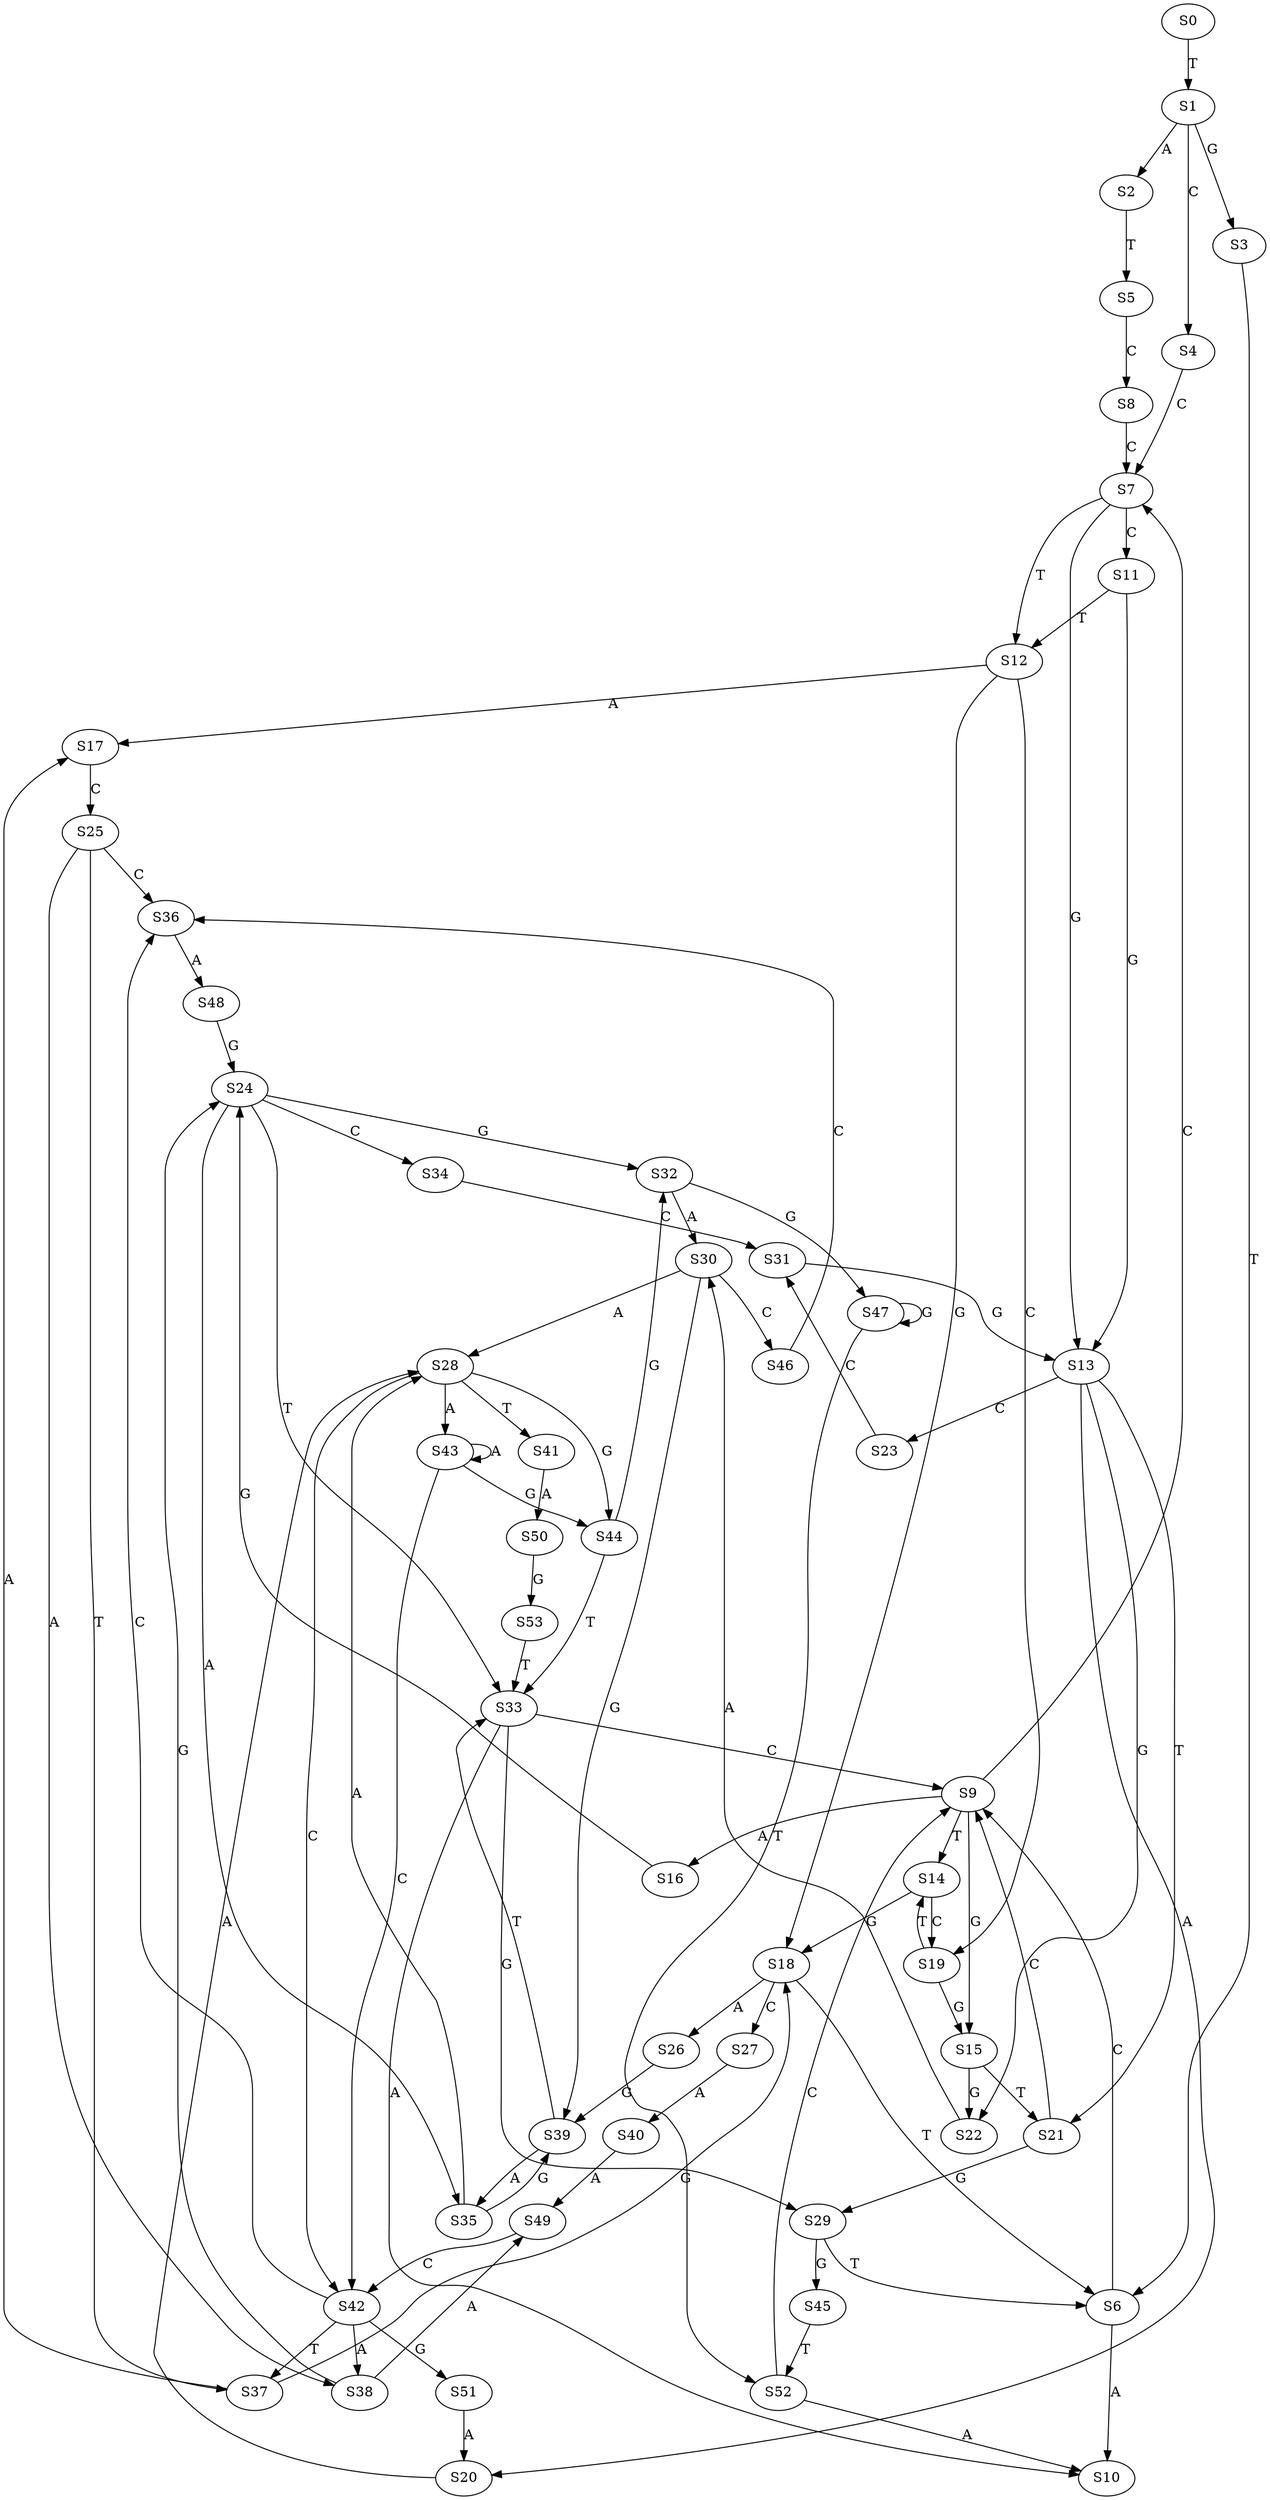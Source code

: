 strict digraph  {
	S0 -> S1 [ label = T ];
	S1 -> S2 [ label = A ];
	S1 -> S3 [ label = G ];
	S1 -> S4 [ label = C ];
	S2 -> S5 [ label = T ];
	S3 -> S6 [ label = T ];
	S4 -> S7 [ label = C ];
	S5 -> S8 [ label = C ];
	S6 -> S9 [ label = C ];
	S6 -> S10 [ label = A ];
	S7 -> S11 [ label = C ];
	S7 -> S12 [ label = T ];
	S7 -> S13 [ label = G ];
	S8 -> S7 [ label = C ];
	S9 -> S14 [ label = T ];
	S9 -> S15 [ label = G ];
	S9 -> S16 [ label = A ];
	S9 -> S7 [ label = C ];
	S11 -> S13 [ label = G ];
	S11 -> S12 [ label = T ];
	S12 -> S17 [ label = A ];
	S12 -> S18 [ label = G ];
	S12 -> S19 [ label = C ];
	S13 -> S20 [ label = A ];
	S13 -> S21 [ label = T ];
	S13 -> S22 [ label = G ];
	S13 -> S23 [ label = C ];
	S14 -> S18 [ label = G ];
	S14 -> S19 [ label = C ];
	S15 -> S22 [ label = G ];
	S15 -> S21 [ label = T ];
	S16 -> S24 [ label = G ];
	S17 -> S25 [ label = C ];
	S18 -> S26 [ label = A ];
	S18 -> S6 [ label = T ];
	S18 -> S27 [ label = C ];
	S19 -> S14 [ label = T ];
	S19 -> S15 [ label = G ];
	S20 -> S28 [ label = A ];
	S21 -> S9 [ label = C ];
	S21 -> S29 [ label = G ];
	S22 -> S30 [ label = A ];
	S23 -> S31 [ label = C ];
	S24 -> S32 [ label = G ];
	S24 -> S33 [ label = T ];
	S24 -> S34 [ label = C ];
	S24 -> S35 [ label = A ];
	S25 -> S36 [ label = C ];
	S25 -> S37 [ label = T ];
	S25 -> S38 [ label = A ];
	S26 -> S39 [ label = G ];
	S27 -> S40 [ label = A ];
	S28 -> S41 [ label = T ];
	S28 -> S42 [ label = C ];
	S28 -> S43 [ label = A ];
	S28 -> S44 [ label = G ];
	S29 -> S6 [ label = T ];
	S29 -> S45 [ label = G ];
	S30 -> S28 [ label = A ];
	S30 -> S46 [ label = C ];
	S30 -> S39 [ label = G ];
	S31 -> S13 [ label = G ];
	S32 -> S30 [ label = A ];
	S32 -> S47 [ label = G ];
	S33 -> S10 [ label = A ];
	S33 -> S9 [ label = C ];
	S33 -> S29 [ label = G ];
	S34 -> S31 [ label = C ];
	S35 -> S39 [ label = G ];
	S35 -> S28 [ label = A ];
	S36 -> S48 [ label = A ];
	S37 -> S17 [ label = A ];
	S37 -> S18 [ label = G ];
	S38 -> S24 [ label = G ];
	S38 -> S49 [ label = A ];
	S39 -> S33 [ label = T ];
	S39 -> S35 [ label = A ];
	S40 -> S49 [ label = A ];
	S41 -> S50 [ label = A ];
	S42 -> S38 [ label = A ];
	S42 -> S36 [ label = C ];
	S42 -> S37 [ label = T ];
	S42 -> S51 [ label = G ];
	S43 -> S44 [ label = G ];
	S43 -> S42 [ label = C ];
	S43 -> S43 [ label = A ];
	S44 -> S33 [ label = T ];
	S44 -> S32 [ label = G ];
	S45 -> S52 [ label = T ];
	S46 -> S36 [ label = C ];
	S47 -> S52 [ label = T ];
	S47 -> S47 [ label = G ];
	S48 -> S24 [ label = G ];
	S49 -> S42 [ label = C ];
	S50 -> S53 [ label = G ];
	S51 -> S20 [ label = A ];
	S52 -> S10 [ label = A ];
	S52 -> S9 [ label = C ];
	S53 -> S33 [ label = T ];
}
